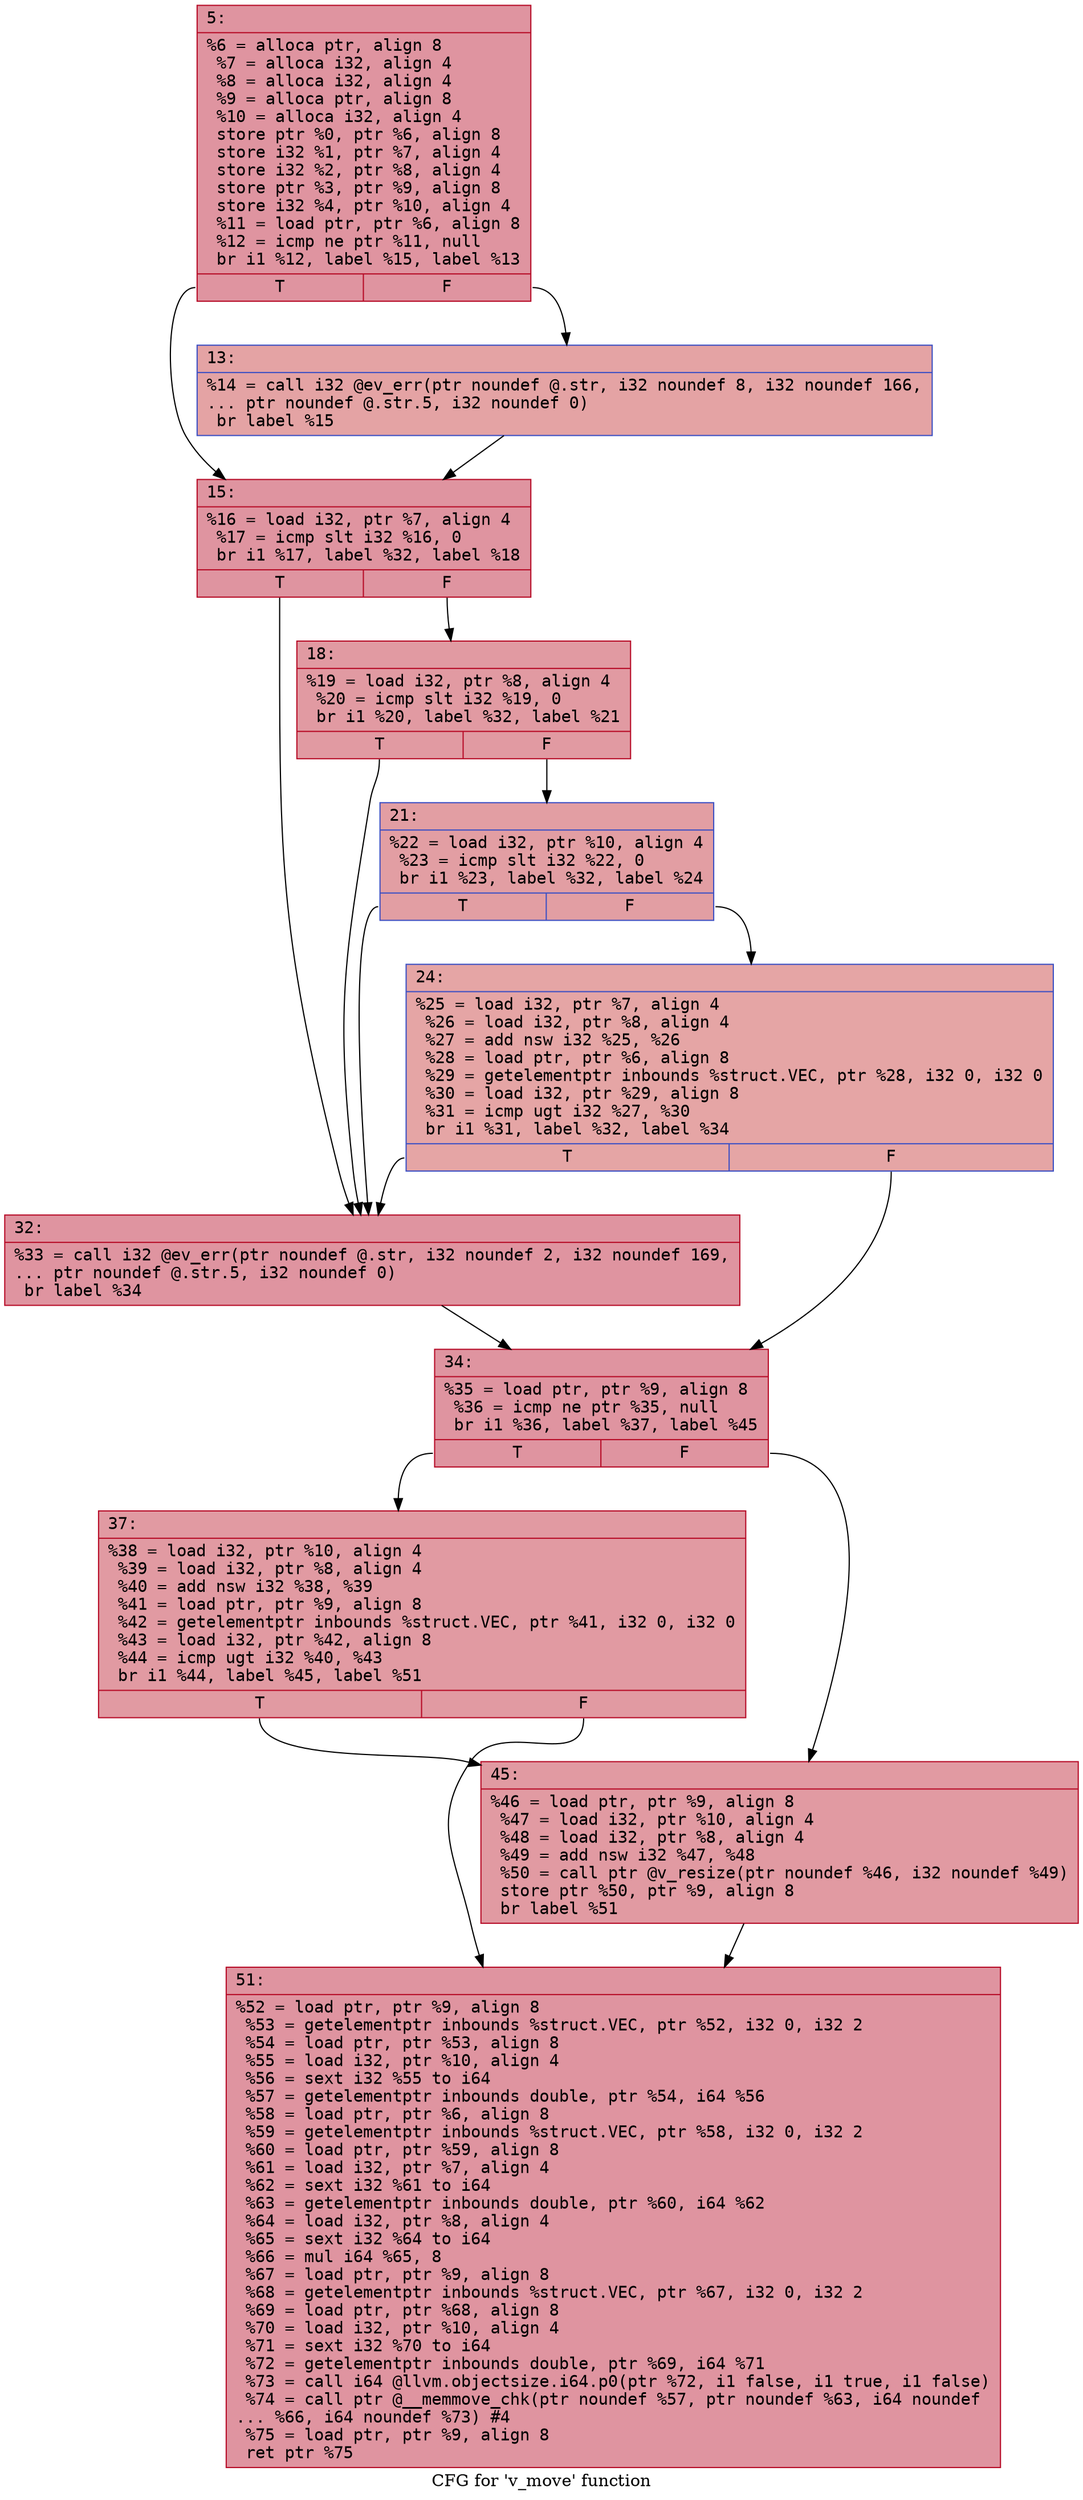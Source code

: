 digraph "CFG for 'v_move' function" {
	label="CFG for 'v_move' function";

	Node0x6000000572a0 [shape=record,color="#b70d28ff", style=filled, fillcolor="#b70d2870" fontname="Courier",label="{5:\l|  %6 = alloca ptr, align 8\l  %7 = alloca i32, align 4\l  %8 = alloca i32, align 4\l  %9 = alloca ptr, align 8\l  %10 = alloca i32, align 4\l  store ptr %0, ptr %6, align 8\l  store i32 %1, ptr %7, align 4\l  store i32 %2, ptr %8, align 4\l  store ptr %3, ptr %9, align 8\l  store i32 %4, ptr %10, align 4\l  %11 = load ptr, ptr %6, align 8\l  %12 = icmp ne ptr %11, null\l  br i1 %12, label %15, label %13\l|{<s0>T|<s1>F}}"];
	Node0x6000000572a0:s0 -> Node0x600000057390[tooltip="5 -> 15\nProbability 62.50%" ];
	Node0x6000000572a0:s1 -> Node0x600000057340[tooltip="5 -> 13\nProbability 37.50%" ];
	Node0x600000057340 [shape=record,color="#3d50c3ff", style=filled, fillcolor="#c32e3170" fontname="Courier",label="{13:\l|  %14 = call i32 @ev_err(ptr noundef @.str, i32 noundef 8, i32 noundef 166,\l... ptr noundef @.str.5, i32 noundef 0)\l  br label %15\l}"];
	Node0x600000057340 -> Node0x600000057390[tooltip="13 -> 15\nProbability 100.00%" ];
	Node0x600000057390 [shape=record,color="#b70d28ff", style=filled, fillcolor="#b70d2870" fontname="Courier",label="{15:\l|  %16 = load i32, ptr %7, align 4\l  %17 = icmp slt i32 %16, 0\l  br i1 %17, label %32, label %18\l|{<s0>T|<s1>F}}"];
	Node0x600000057390:s0 -> Node0x6000000574d0[tooltip="15 -> 32\nProbability 37.50%" ];
	Node0x600000057390:s1 -> Node0x6000000573e0[tooltip="15 -> 18\nProbability 62.50%" ];
	Node0x6000000573e0 [shape=record,color="#b70d28ff", style=filled, fillcolor="#bb1b2c70" fontname="Courier",label="{18:\l|  %19 = load i32, ptr %8, align 4\l  %20 = icmp slt i32 %19, 0\l  br i1 %20, label %32, label %21\l|{<s0>T|<s1>F}}"];
	Node0x6000000573e0:s0 -> Node0x6000000574d0[tooltip="18 -> 32\nProbability 37.50%" ];
	Node0x6000000573e0:s1 -> Node0x600000057430[tooltip="18 -> 21\nProbability 62.50%" ];
	Node0x600000057430 [shape=record,color="#3d50c3ff", style=filled, fillcolor="#be242e70" fontname="Courier",label="{21:\l|  %22 = load i32, ptr %10, align 4\l  %23 = icmp slt i32 %22, 0\l  br i1 %23, label %32, label %24\l|{<s0>T|<s1>F}}"];
	Node0x600000057430:s0 -> Node0x6000000574d0[tooltip="21 -> 32\nProbability 37.50%" ];
	Node0x600000057430:s1 -> Node0x600000057480[tooltip="21 -> 24\nProbability 62.50%" ];
	Node0x600000057480 [shape=record,color="#3d50c3ff", style=filled, fillcolor="#c5333470" fontname="Courier",label="{24:\l|  %25 = load i32, ptr %7, align 4\l  %26 = load i32, ptr %8, align 4\l  %27 = add nsw i32 %25, %26\l  %28 = load ptr, ptr %6, align 8\l  %29 = getelementptr inbounds %struct.VEC, ptr %28, i32 0, i32 0\l  %30 = load i32, ptr %29, align 8\l  %31 = icmp ugt i32 %27, %30\l  br i1 %31, label %32, label %34\l|{<s0>T|<s1>F}}"];
	Node0x600000057480:s0 -> Node0x6000000574d0[tooltip="24 -> 32\nProbability 50.00%" ];
	Node0x600000057480:s1 -> Node0x600000057520[tooltip="24 -> 34\nProbability 50.00%" ];
	Node0x6000000574d0 [shape=record,color="#b70d28ff", style=filled, fillcolor="#b70d2870" fontname="Courier",label="{32:\l|  %33 = call i32 @ev_err(ptr noundef @.str, i32 noundef 2, i32 noundef 169,\l... ptr noundef @.str.5, i32 noundef 0)\l  br label %34\l}"];
	Node0x6000000574d0 -> Node0x600000057520[tooltip="32 -> 34\nProbability 100.00%" ];
	Node0x600000057520 [shape=record,color="#b70d28ff", style=filled, fillcolor="#b70d2870" fontname="Courier",label="{34:\l|  %35 = load ptr, ptr %9, align 8\l  %36 = icmp ne ptr %35, null\l  br i1 %36, label %37, label %45\l|{<s0>T|<s1>F}}"];
	Node0x600000057520:s0 -> Node0x600000057570[tooltip="34 -> 37\nProbability 62.50%" ];
	Node0x600000057520:s1 -> Node0x6000000575c0[tooltip="34 -> 45\nProbability 37.50%" ];
	Node0x600000057570 [shape=record,color="#b70d28ff", style=filled, fillcolor="#bb1b2c70" fontname="Courier",label="{37:\l|  %38 = load i32, ptr %10, align 4\l  %39 = load i32, ptr %8, align 4\l  %40 = add nsw i32 %38, %39\l  %41 = load ptr, ptr %9, align 8\l  %42 = getelementptr inbounds %struct.VEC, ptr %41, i32 0, i32 0\l  %43 = load i32, ptr %42, align 8\l  %44 = icmp ugt i32 %40, %43\l  br i1 %44, label %45, label %51\l|{<s0>T|<s1>F}}"];
	Node0x600000057570:s0 -> Node0x6000000575c0[tooltip="37 -> 45\nProbability 50.00%" ];
	Node0x600000057570:s1 -> Node0x600000057610[tooltip="37 -> 51\nProbability 50.00%" ];
	Node0x6000000575c0 [shape=record,color="#b70d28ff", style=filled, fillcolor="#bb1b2c70" fontname="Courier",label="{45:\l|  %46 = load ptr, ptr %9, align 8\l  %47 = load i32, ptr %10, align 4\l  %48 = load i32, ptr %8, align 4\l  %49 = add nsw i32 %47, %48\l  %50 = call ptr @v_resize(ptr noundef %46, i32 noundef %49)\l  store ptr %50, ptr %9, align 8\l  br label %51\l}"];
	Node0x6000000575c0 -> Node0x600000057610[tooltip="45 -> 51\nProbability 100.00%" ];
	Node0x600000057610 [shape=record,color="#b70d28ff", style=filled, fillcolor="#b70d2870" fontname="Courier",label="{51:\l|  %52 = load ptr, ptr %9, align 8\l  %53 = getelementptr inbounds %struct.VEC, ptr %52, i32 0, i32 2\l  %54 = load ptr, ptr %53, align 8\l  %55 = load i32, ptr %10, align 4\l  %56 = sext i32 %55 to i64\l  %57 = getelementptr inbounds double, ptr %54, i64 %56\l  %58 = load ptr, ptr %6, align 8\l  %59 = getelementptr inbounds %struct.VEC, ptr %58, i32 0, i32 2\l  %60 = load ptr, ptr %59, align 8\l  %61 = load i32, ptr %7, align 4\l  %62 = sext i32 %61 to i64\l  %63 = getelementptr inbounds double, ptr %60, i64 %62\l  %64 = load i32, ptr %8, align 4\l  %65 = sext i32 %64 to i64\l  %66 = mul i64 %65, 8\l  %67 = load ptr, ptr %9, align 8\l  %68 = getelementptr inbounds %struct.VEC, ptr %67, i32 0, i32 2\l  %69 = load ptr, ptr %68, align 8\l  %70 = load i32, ptr %10, align 4\l  %71 = sext i32 %70 to i64\l  %72 = getelementptr inbounds double, ptr %69, i64 %71\l  %73 = call i64 @llvm.objectsize.i64.p0(ptr %72, i1 false, i1 true, i1 false)\l  %74 = call ptr @__memmove_chk(ptr noundef %57, ptr noundef %63, i64 noundef\l... %66, i64 noundef %73) #4\l  %75 = load ptr, ptr %9, align 8\l  ret ptr %75\l}"];
}

